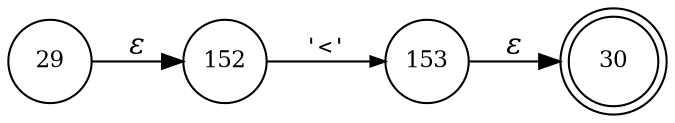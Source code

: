 digraph ATN {
rankdir=LR;
s30[fontsize=11, label="30", shape=doublecircle, fixedsize=true, width=.6];
s152[fontsize=11,label="152", shape=circle, fixedsize=true, width=.55, peripheries=1];
s153[fontsize=11,label="153", shape=circle, fixedsize=true, width=.55, peripheries=1];
s29[fontsize=11,label="29", shape=circle, fixedsize=true, width=.55, peripheries=1];
s29 -> s152 [fontname="Times-Italic", label="&epsilon;"];
s152 -> s153 [fontsize=11, fontname="Courier", arrowsize=.7, label = "'<'", arrowhead = normal];
s153 -> s30 [fontname="Times-Italic", label="&epsilon;"];
}